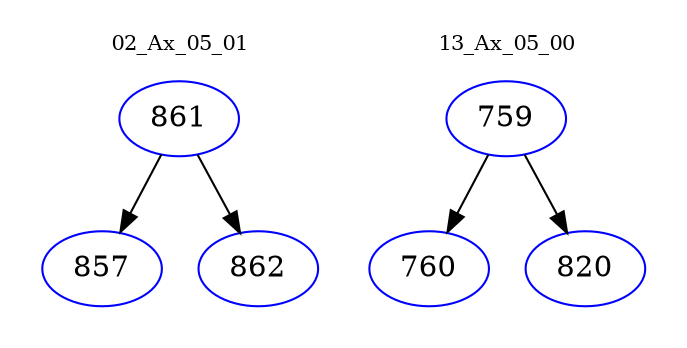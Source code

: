 digraph{
subgraph cluster_0 {
color = white
label = "02_Ax_05_01";
fontsize=10;
T0_861 [label="861", color="blue"]
T0_861 -> T0_857 [color="black"]
T0_857 [label="857", color="blue"]
T0_861 -> T0_862 [color="black"]
T0_862 [label="862", color="blue"]
}
subgraph cluster_1 {
color = white
label = "13_Ax_05_00";
fontsize=10;
T1_759 [label="759", color="blue"]
T1_759 -> T1_760 [color="black"]
T1_760 [label="760", color="blue"]
T1_759 -> T1_820 [color="black"]
T1_820 [label="820", color="blue"]
}
}
